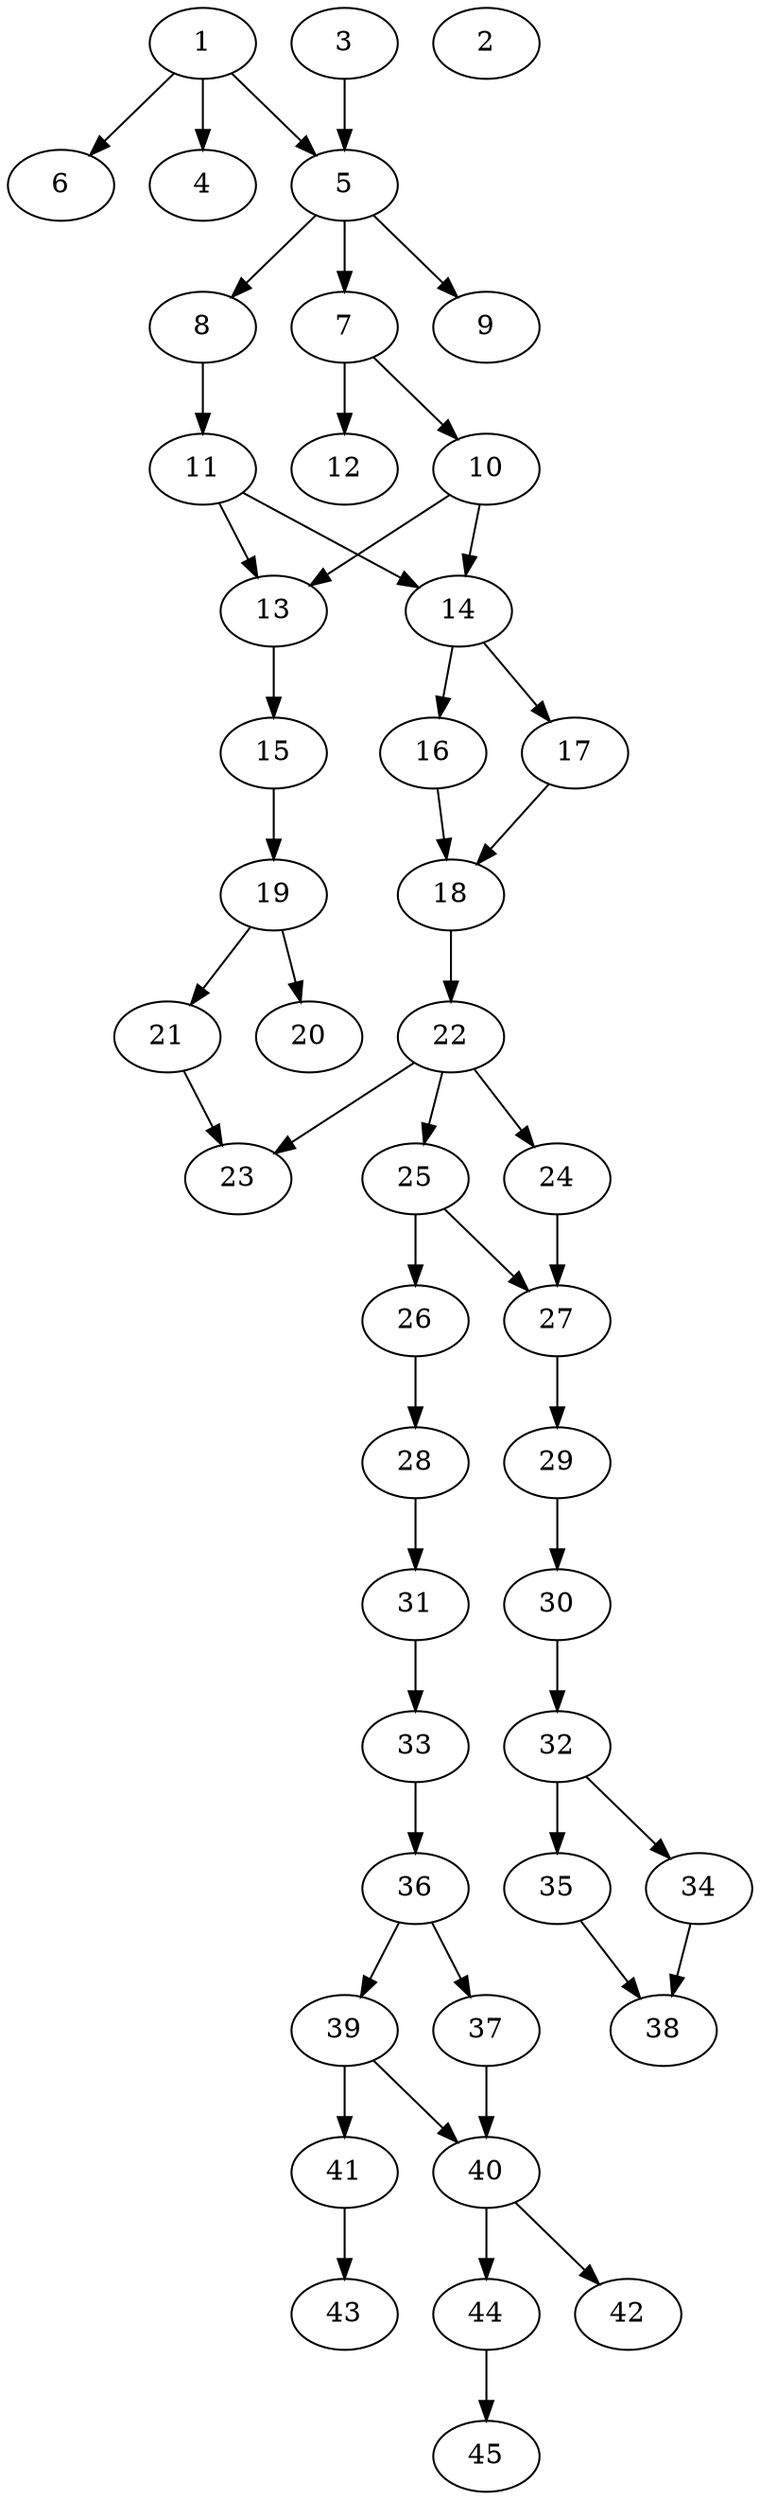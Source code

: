// DAG automatically generated by daggen at Thu Oct  3 14:07:25 2019
// ./daggen --dot -n 45 --ccr 0.5 --fat 0.3 --regular 0.7 --density 0.5 --mindata 5242880 --maxdata 52428800 
digraph G {
  1 [size="35379200", alpha="0.05", expect_size="17689600"] 
  1 -> 4 [size ="17689600"]
  1 -> 5 [size ="17689600"]
  1 -> 6 [size ="17689600"]
  2 [size="85172224", alpha="0.18", expect_size="42586112"] 
  3 [size="26429440", alpha="0.09", expect_size="13214720"] 
  3 -> 5 [size ="13214720"]
  4 [size="18716672", alpha="0.08", expect_size="9358336"] 
  5 [size="43757568", alpha="0.19", expect_size="21878784"] 
  5 -> 7 [size ="21878784"]
  5 -> 8 [size ="21878784"]
  5 -> 9 [size ="21878784"]
  6 [size="102410240", alpha="0.06", expect_size="51205120"] 
  7 [size="59592704", alpha="0.17", expect_size="29796352"] 
  7 -> 10 [size ="29796352"]
  7 -> 12 [size ="29796352"]
  8 [size="43370496", alpha="0.03", expect_size="21685248"] 
  8 -> 11 [size ="21685248"]
  9 [size="83050496", alpha="0.16", expect_size="41525248"] 
  10 [size="40638464", alpha="0.11", expect_size="20319232"] 
  10 -> 13 [size ="20319232"]
  10 -> 14 [size ="20319232"]
  11 [size="51138560", alpha="0.08", expect_size="25569280"] 
  11 -> 13 [size ="25569280"]
  11 -> 14 [size ="25569280"]
  12 [size="72843264", alpha="0.02", expect_size="36421632"] 
  13 [size="63211520", alpha="0.11", expect_size="31605760"] 
  13 -> 15 [size ="31605760"]
  14 [size="11108352", alpha="0.20", expect_size="5554176"] 
  14 -> 16 [size ="5554176"]
  14 -> 17 [size ="5554176"]
  15 [size="48310272", alpha="0.04", expect_size="24155136"] 
  15 -> 19 [size ="24155136"]
  16 [size="44013568", alpha="0.03", expect_size="22006784"] 
  16 -> 18 [size ="22006784"]
  17 [size="72919040", alpha="0.08", expect_size="36459520"] 
  17 -> 18 [size ="36459520"]
  18 [size="60440576", alpha="0.00", expect_size="30220288"] 
  18 -> 22 [size ="30220288"]
  19 [size="75878400", alpha="0.14", expect_size="37939200"] 
  19 -> 20 [size ="37939200"]
  19 -> 21 [size ="37939200"]
  20 [size="55093248", alpha="0.15", expect_size="27546624"] 
  21 [size="12824576", alpha="0.01", expect_size="6412288"] 
  21 -> 23 [size ="6412288"]
  22 [size="49903616", alpha="0.03", expect_size="24951808"] 
  22 -> 23 [size ="24951808"]
  22 -> 24 [size ="24951808"]
  22 -> 25 [size ="24951808"]
  23 [size="60491776", alpha="0.09", expect_size="30245888"] 
  24 [size="16168960", alpha="0.16", expect_size="8084480"] 
  24 -> 27 [size ="8084480"]
  25 [size="14192640", alpha="0.10", expect_size="7096320"] 
  25 -> 26 [size ="7096320"]
  25 -> 27 [size ="7096320"]
  26 [size="30916608", alpha="0.04", expect_size="15458304"] 
  26 -> 28 [size ="15458304"]
  27 [size="43126784", alpha="0.08", expect_size="21563392"] 
  27 -> 29 [size ="21563392"]
  28 [size="81299456", alpha="0.19", expect_size="40649728"] 
  28 -> 31 [size ="40649728"]
  29 [size="83017728", alpha="0.05", expect_size="41508864"] 
  29 -> 30 [size ="41508864"]
  30 [size="56485888", alpha="0.18", expect_size="28242944"] 
  30 -> 32 [size ="28242944"]
  31 [size="34220032", alpha="0.20", expect_size="17110016"] 
  31 -> 33 [size ="17110016"]
  32 [size="41109504", alpha="0.14", expect_size="20554752"] 
  32 -> 34 [size ="20554752"]
  32 -> 35 [size ="20554752"]
  33 [size="57475072", alpha="0.00", expect_size="28737536"] 
  33 -> 36 [size ="28737536"]
  34 [size="99258368", alpha="0.06", expect_size="49629184"] 
  34 -> 38 [size ="49629184"]
  35 [size="80322560", alpha="0.20", expect_size="40161280"] 
  35 -> 38 [size ="40161280"]
  36 [size="33935360", alpha="0.01", expect_size="16967680"] 
  36 -> 37 [size ="16967680"]
  36 -> 39 [size ="16967680"]
  37 [size="52027392", alpha="0.15", expect_size="26013696"] 
  37 -> 40 [size ="26013696"]
  38 [size="89331712", alpha="0.00", expect_size="44665856"] 
  39 [size="84363264", alpha="0.19", expect_size="42181632"] 
  39 -> 40 [size ="42181632"]
  39 -> 41 [size ="42181632"]
  40 [size="15314944", alpha="0.07", expect_size="7657472"] 
  40 -> 42 [size ="7657472"]
  40 -> 44 [size ="7657472"]
  41 [size="101087232", alpha="0.16", expect_size="50543616"] 
  41 -> 43 [size ="50543616"]
  42 [size="99219456", alpha="0.13", expect_size="49609728"] 
  43 [size="72067072", alpha="0.01", expect_size="36033536"] 
  44 [size="72359936", alpha="0.09", expect_size="36179968"] 
  44 -> 45 [size ="36179968"]
  45 [size="100718592", alpha="0.19", expect_size="50359296"] 
}

